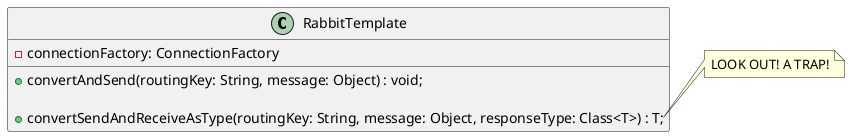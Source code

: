 @startuml

class RabbitTemplate {

- connectionFactory: ConnectionFactory

+ convertAndSend(routingKey: String, message: Object) : void;

+ convertSendAndReceiveAsType(routingKey: String, message: Object, responseType: Class<T>) : T;

}

note right of RabbitTemplate::convertSendAndReceiveAsType
LOOK OUT! A TRAP!
end note

@enduml
